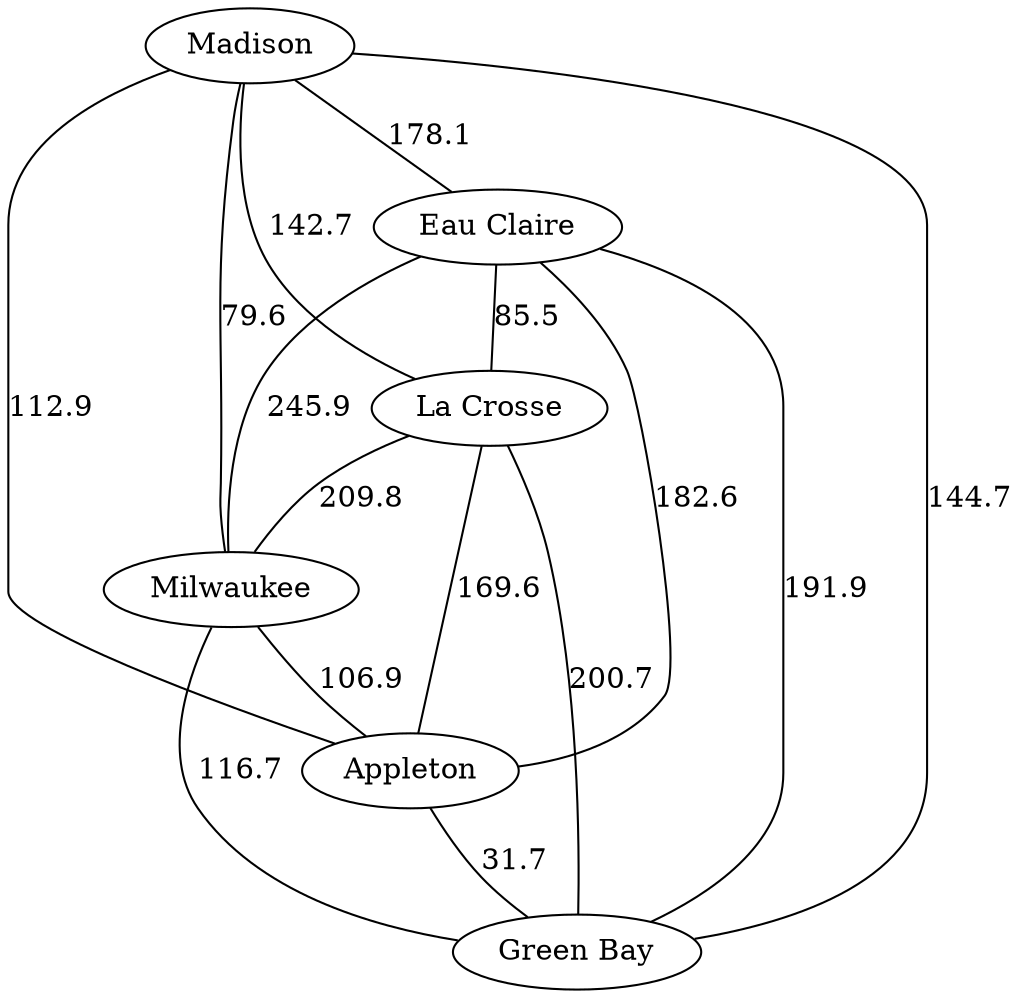 graph WisconsinCities {
  "Madison" -- "Eau Claire" [label="178.1"]
  "Madison" -- "La Crosse" [label="142.7"]
  "Madison" -- "Milwaukee" [label="79.6"]
  "Madison" -- "Appleton" [label="112.9"]
  "Madison" -- "Green Bay" [label="144.7"]
  "Eau Claire" -- "La Crosse" [label="85.5"]
  "Eau Claire" -- "Milwaukee" [label="245.9"]
  "Eau Claire" -- "Appleton" [label="182.6"]
  "Eau Claire" -- "Green Bay" [label="191.9"]
  "La Crosse" -- "Milwaukee" [label="209.8"]
  "La Crosse" -- "Appleton" [label="169.6"]
  "La Crosse" -- "Green Bay" [label="200.7"]
  "Milwaukee" -- "Appleton" [label="106.9"]
  "Milwaukee" -- "Green Bay" [label="116.7"]
  "Appleton" -- "Green Bay" [label="31.7"]
}
